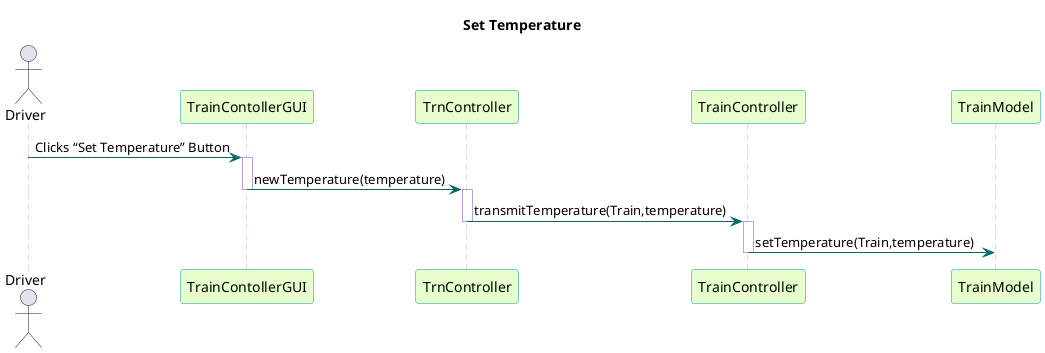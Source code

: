 @startuml

title Set Temperature

skinparam sequence {
	BackgroundColor transparent
	ParticipantBackgroundColor #e6ffcc
	ParticipantBorderColor 	#049595
	PackageBorderCOlor  #049595
	ArrowColor #006666
	LifeLineBorderColor #c09cd9
}

actor Driver
participant "TrainContollerGUI" as A
participant "TrnController" as B
participant “TrainController” as C
participant "TrainModel" as D

Driver -> A : Clicks “Set Temperature” Button
activate A

A -> B : newTemperature(temperature)
deactivate A
activate B

B -> C : transmitTemperature(Train,temperature)
deactivate B
activate C

C -> D : setTemperature(Train,temperature)
deactivate C

@enduml